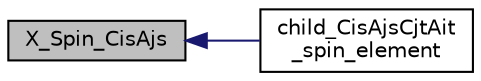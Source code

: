 digraph "X_Spin_CisAjs"
{
 // INTERACTIVE_SVG=YES
  edge [fontname="Helvetica",fontsize="10",labelfontname="Helvetica",labelfontsize="10"];
  node [fontname="Helvetica",fontsize="10",shape=record];
  rankdir="LR";
  Node1 [label="X_Spin_CisAjs",height=0.2,width=0.4,color="black", fillcolor="grey75", style="filled", fontcolor="black"];
  Node1 -> Node2 [dir="back",color="midnightblue",fontsize="10",style="solid",fontname="Helvetica"];
  Node2 [label="child_CisAjsCjtAit\l_spin_element",height=0.2,width=0.4,color="black", fillcolor="white", style="filled",URL="$mltply_8c.html#a5df9a9e577836e1f41a5087abed3c5a4"];
}
